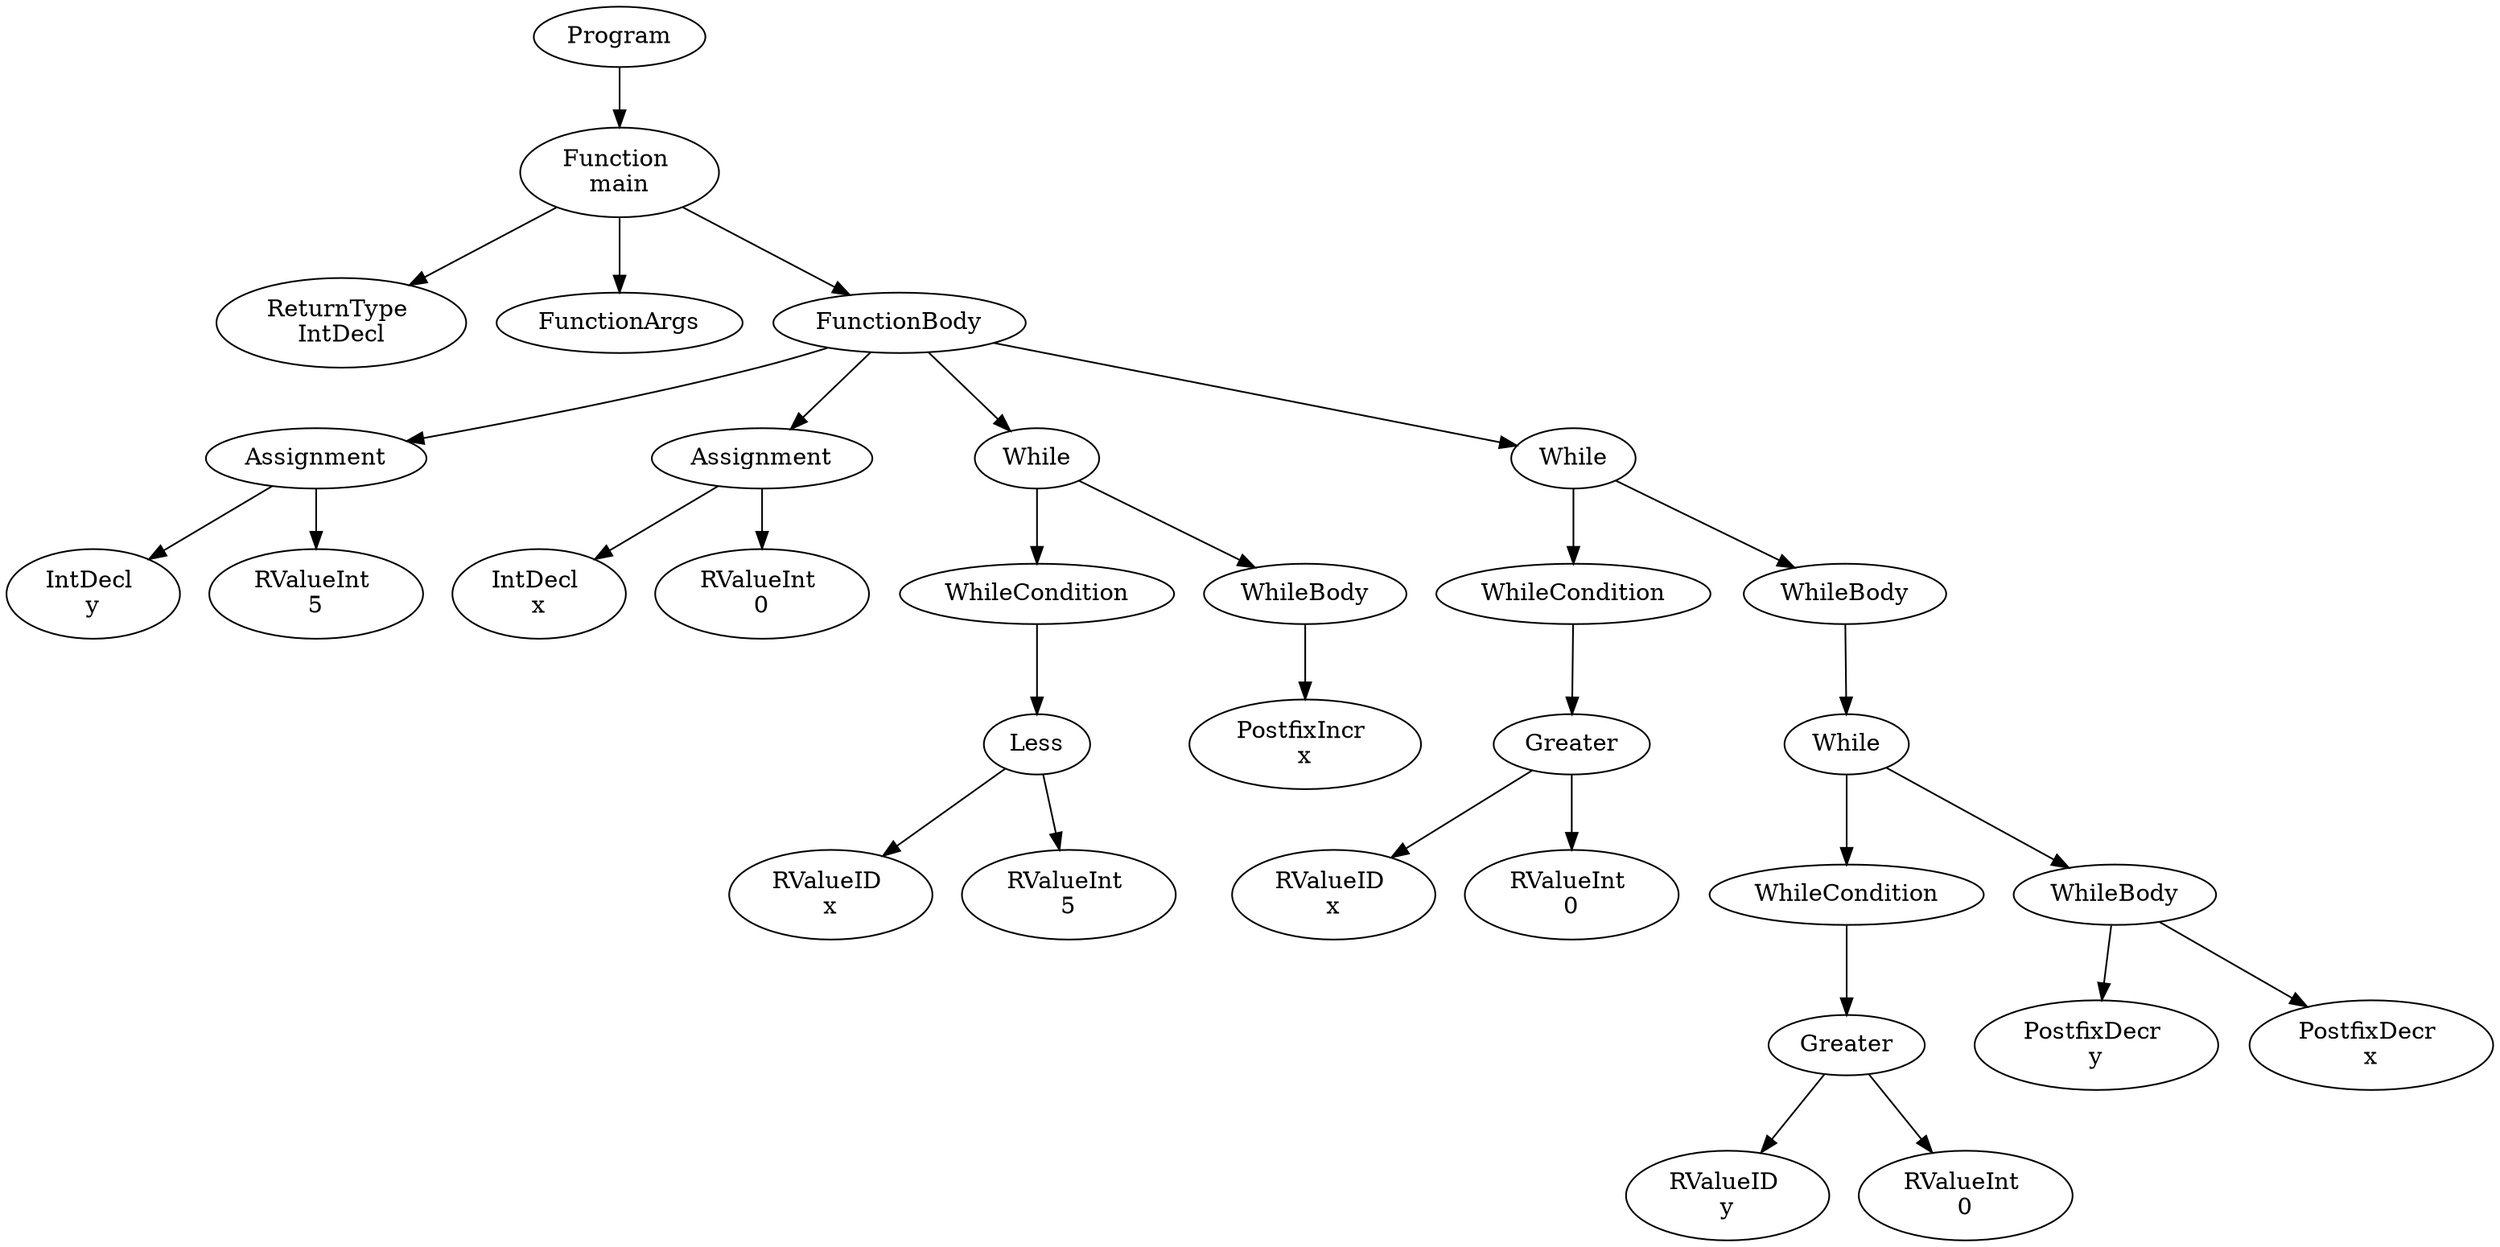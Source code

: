 digraph AST {
1 [label="Program"];
2 [label="Function \nmain"];
3 [label="ReturnType \nIntDecl"];
4 [label="FunctionArgs"];
5 [label="FunctionBody"];
6 [label="Assignment"];
7 [label="IntDecl \ny"];
8 [label="RValueInt \n5"];
6 -> 7;
6 -> 8;
9 [label="Assignment"];
10 [label="IntDecl \nx"];
11 [label="RValueInt \n0"];
9 -> 10;
9 -> 11;
12 [label="While"];
13 [label="WhileCondition"];
14 [label="Less"];
15 [label="RValueID \nx"];
16 [label="RValueInt \n5"];
14 -> 15;
14 -> 16;
13 -> 14;
17 [label="WhileBody"];
18 [label="PostfixIncr \nx"];
17 -> 18;
12 -> 13;
12 -> 17;
19 [label="While"];
20 [label="WhileCondition"];
21 [label="Greater"];
22 [label="RValueID \nx"];
23 [label="RValueInt \n0"];
21 -> 22;
21 -> 23;
20 -> 21;
24 [label="WhileBody"];
25 [label="While"];
26 [label="WhileCondition"];
27 [label="Greater"];
28 [label="RValueID \ny"];
29 [label="RValueInt \n0"];
27 -> 28;
27 -> 29;
26 -> 27;
30 [label="WhileBody"];
31 [label="PostfixDecr \ny"];
32 [label="PostfixDecr \nx"];
30 -> 31;
30 -> 32;
25 -> 26;
25 -> 30;
24 -> 25;
19 -> 20;
19 -> 24;
5 -> 6;
5 -> 9;
5 -> 12;
5 -> 19;
2 -> 3;
2 -> 4;
2 -> 5;
1 -> 2;
}